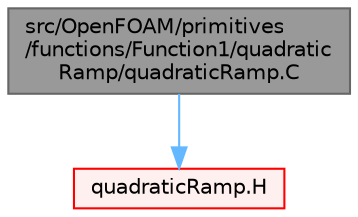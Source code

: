 digraph "src/OpenFOAM/primitives/functions/Function1/quadraticRamp/quadraticRamp.C"
{
 // LATEX_PDF_SIZE
  bgcolor="transparent";
  edge [fontname=Helvetica,fontsize=10,labelfontname=Helvetica,labelfontsize=10];
  node [fontname=Helvetica,fontsize=10,shape=box,height=0.2,width=0.4];
  Node1 [id="Node000001",label="src/OpenFOAM/primitives\l/functions/Function1/quadratic\lRamp/quadraticRamp.C",height=0.2,width=0.4,color="gray40", fillcolor="grey60", style="filled", fontcolor="black",tooltip=" "];
  Node1 -> Node2 [id="edge1_Node000001_Node000002",color="steelblue1",style="solid",tooltip=" "];
  Node2 [id="Node000002",label="quadraticRamp.H",height=0.2,width=0.4,color="red", fillcolor="#FFF0F0", style="filled",URL="$quadraticRamp_8H.html",tooltip=" "];
}
